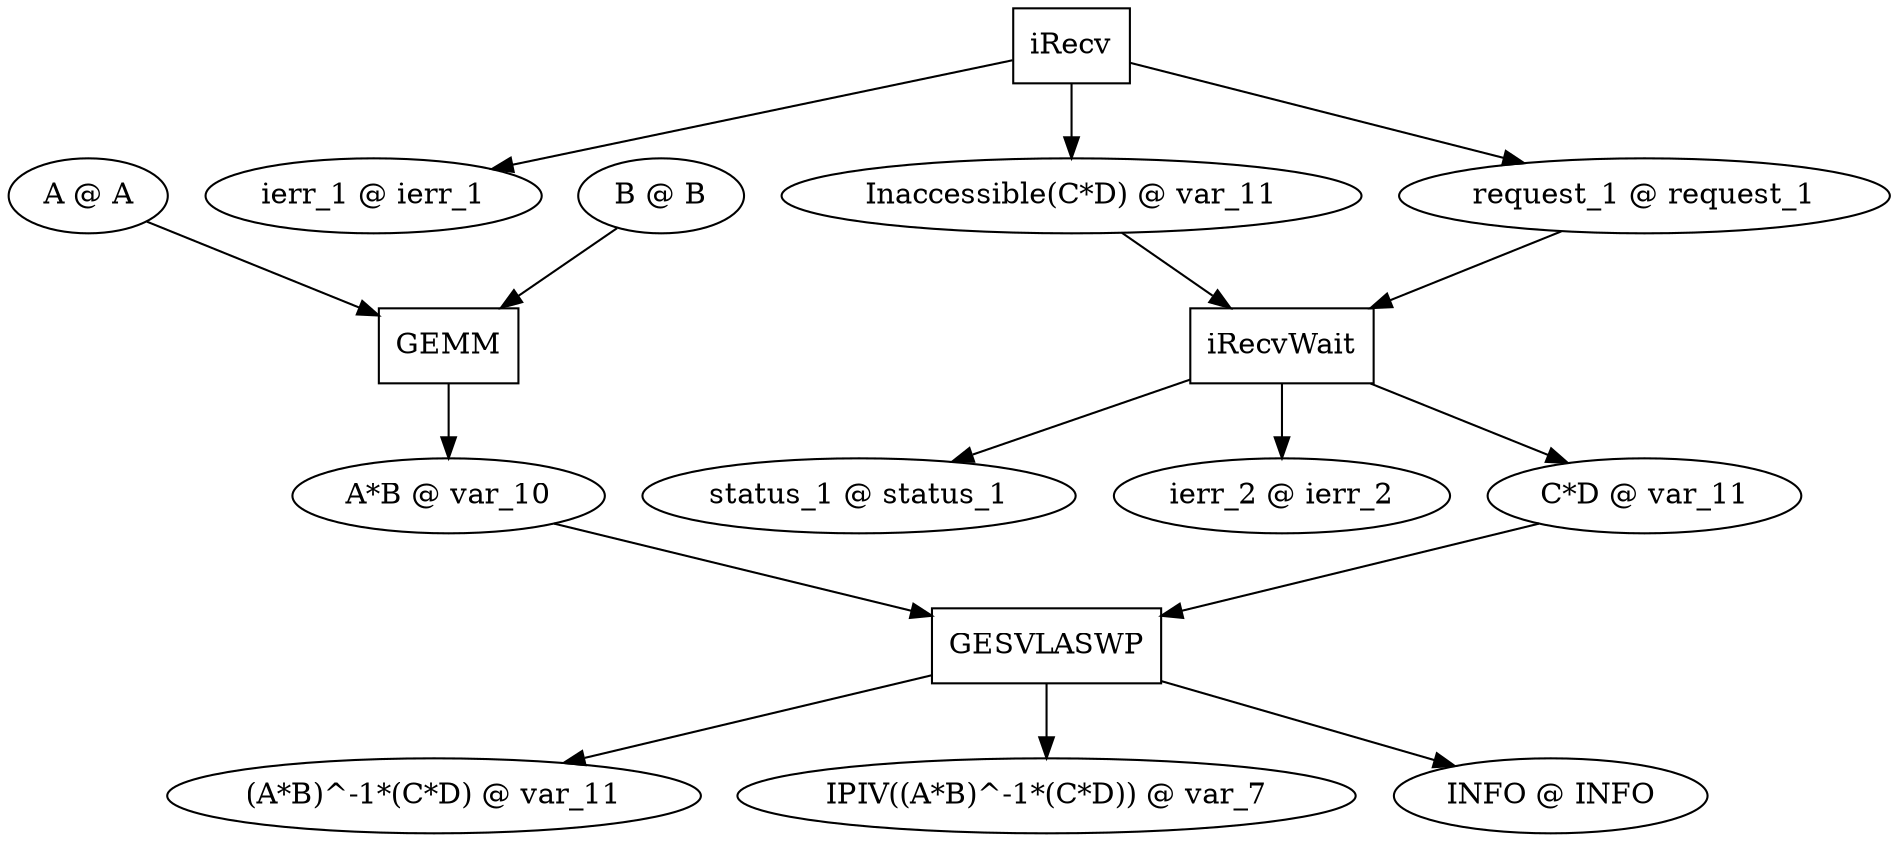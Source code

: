 
digraph{

rankdir=TD

"A @ A" [shape=ellipse]
"Inaccessible(C*D) @ var_11" [shape=ellipse]
"request_1 @ request_1" [shape=ellipse]
"ierr_1 @ ierr_1" [shape=ellipse]
"B @ B" [shape=ellipse]
"C*D @ var_11" [shape=ellipse]
"status_1 @ status_1" [shape=ellipse]
"ierr_2 @ ierr_2" [shape=ellipse]
"A*B @ var_10" [shape=ellipse]
"(A*B)^-1*(C*D) @ var_11" [shape=ellipse]
"IPIV((A*B)^-1*(C*D)) @ var_7" [shape=ellipse]
"INFO @ INFO" [shape=ellipse]

"[] -> iRecv -> [Inaccessible(C*D) @ var_11, request_1 @ request_1, ierr_1 @ ierr_1]" [shape=box, label="iRecv"]
"[Inaccessible(C*D) @ var_11, request_1 @ request_1] -> iRecvWait -> [C*D @ var_11, status_1 @ status_1, ierr_2 @ ierr_2]" [shape=box, label="iRecvWait"]
"[1.0 @ var, A @ A, B @ B, 0.0 @ var_2, 0 @ var_10] -> GEMM -> [A*B @ var_10]" [shape=box, label="GEMM"]
"[A*B @ var_10, C*D @ var_11] -> GESVLASWP -> [(A*B)^-1*(C*D) @ var_11, IPIV((A*B)^-1*(C*D)) @ var_7, INFO @ INFO]" [shape=box, label="GESVLASWP"]

"[] -> iRecv -> [Inaccessible(C*D) @ var_11, request_1 @ request_1, ierr_1 @ ierr_1]" -> "Inaccessible(C*D) @ var_11"
"[] -> iRecv -> [Inaccessible(C*D) @ var_11, request_1 @ request_1, ierr_1 @ ierr_1]" -> "request_1 @ request_1"
"[] -> iRecv -> [Inaccessible(C*D) @ var_11, request_1 @ request_1, ierr_1 @ ierr_1]" -> "ierr_1 @ ierr_1"
"Inaccessible(C*D) @ var_11" -> "[Inaccessible(C*D) @ var_11, request_1 @ request_1] -> iRecvWait -> [C*D @ var_11, status_1 @ status_1, ierr_2 @ ierr_2]"
"request_1 @ request_1" -> "[Inaccessible(C*D) @ var_11, request_1 @ request_1] -> iRecvWait -> [C*D @ var_11, status_1 @ status_1, ierr_2 @ ierr_2]"
"[Inaccessible(C*D) @ var_11, request_1 @ request_1] -> iRecvWait -> [C*D @ var_11, status_1 @ status_1, ierr_2 @ ierr_2]" -> "C*D @ var_11"
"[Inaccessible(C*D) @ var_11, request_1 @ request_1] -> iRecvWait -> [C*D @ var_11, status_1 @ status_1, ierr_2 @ ierr_2]" -> "status_1 @ status_1"
"[Inaccessible(C*D) @ var_11, request_1 @ request_1] -> iRecvWait -> [C*D @ var_11, status_1 @ status_1, ierr_2 @ ierr_2]" -> "ierr_2 @ ierr_2"
"A @ A" -> "[1.0 @ var, A @ A, B @ B, 0.0 @ var_2, 0 @ var_10] -> GEMM -> [A*B @ var_10]"
"B @ B" -> "[1.0 @ var, A @ A, B @ B, 0.0 @ var_2, 0 @ var_10] -> GEMM -> [A*B @ var_10]"
"[1.0 @ var, A @ A, B @ B, 0.0 @ var_2, 0 @ var_10] -> GEMM -> [A*B @ var_10]" -> "A*B @ var_10"
"A*B @ var_10" -> "[A*B @ var_10, C*D @ var_11] -> GESVLASWP -> [(A*B)^-1*(C*D) @ var_11, IPIV((A*B)^-1*(C*D)) @ var_7, INFO @ INFO]"
"C*D @ var_11" -> "[A*B @ var_10, C*D @ var_11] -> GESVLASWP -> [(A*B)^-1*(C*D) @ var_11, IPIV((A*B)^-1*(C*D)) @ var_7, INFO @ INFO]"
"[A*B @ var_10, C*D @ var_11] -> GESVLASWP -> [(A*B)^-1*(C*D) @ var_11, IPIV((A*B)^-1*(C*D)) @ var_7, INFO @ INFO]" -> "(A*B)^-1*(C*D) @ var_11"
"[A*B @ var_10, C*D @ var_11] -> GESVLASWP -> [(A*B)^-1*(C*D) @ var_11, IPIV((A*B)^-1*(C*D)) @ var_7, INFO @ INFO]" -> "IPIV((A*B)^-1*(C*D)) @ var_7"
"[A*B @ var_10, C*D @ var_11] -> GESVLASWP -> [(A*B)^-1*(C*D) @ var_11, IPIV((A*B)^-1*(C*D)) @ var_7, INFO @ INFO]" -> "INFO @ INFO"
}
